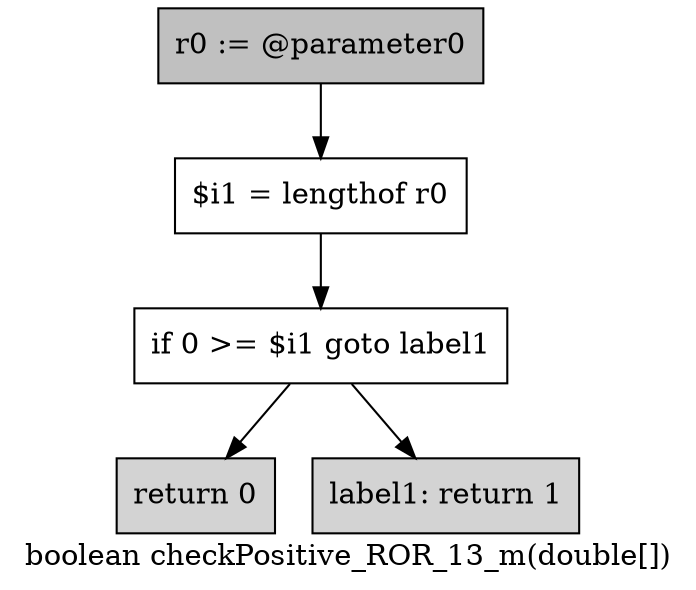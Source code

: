 digraph "boolean checkPositive_ROR_13_m(double[])" {
    label="boolean checkPositive_ROR_13_m(double[])";
    node [shape=box];
    "0" [style=filled,fillcolor=gray,label="r0 := @parameter0",];
    "1" [label="$i1 = lengthof r0",];
    "0"->"1";
    "2" [label="if 0 >= $i1 goto label1",];
    "1"->"2";
    "3" [style=filled,fillcolor=lightgray,label="return 0",];
    "2"->"3";
    "4" [style=filled,fillcolor=lightgray,label="label1: return 1",];
    "2"->"4";
}
